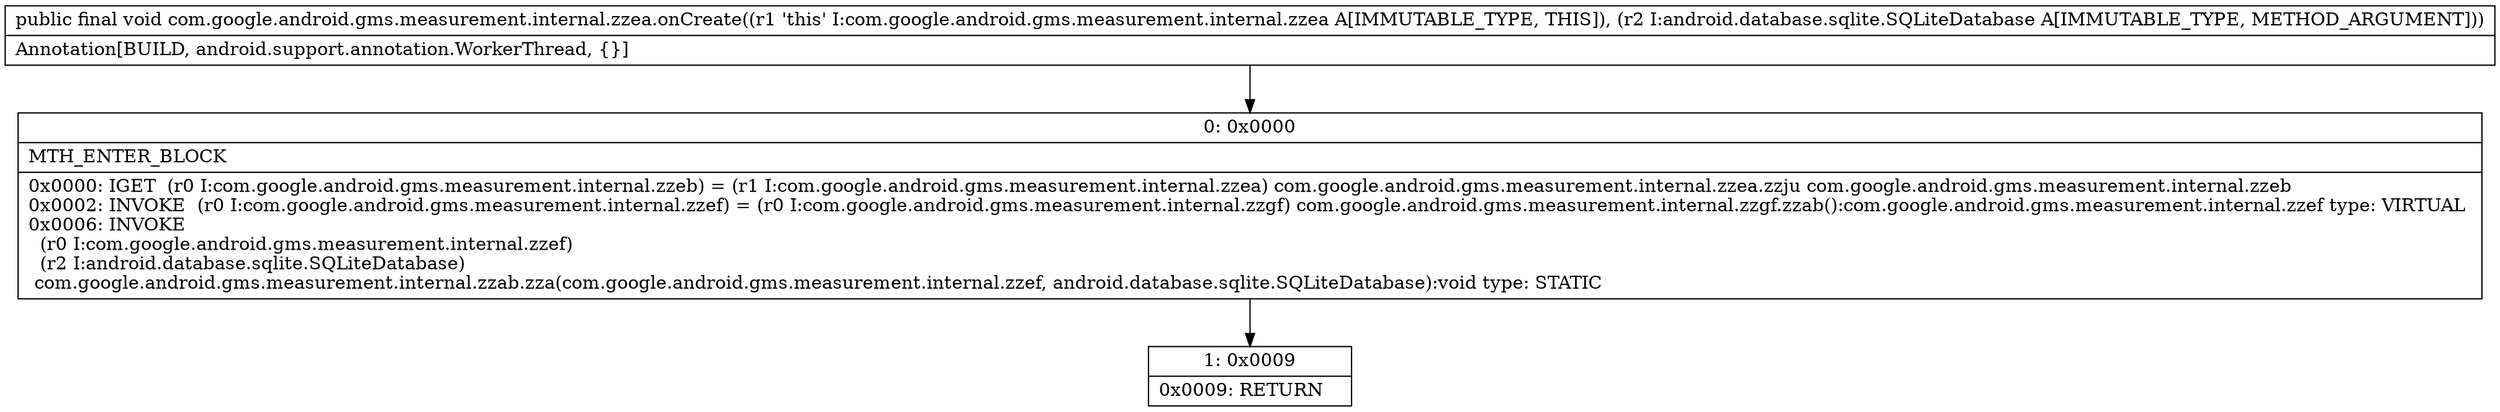 digraph "CFG forcom.google.android.gms.measurement.internal.zzea.onCreate(Landroid\/database\/sqlite\/SQLiteDatabase;)V" {
Node_0 [shape=record,label="{0\:\ 0x0000|MTH_ENTER_BLOCK\l|0x0000: IGET  (r0 I:com.google.android.gms.measurement.internal.zzeb) = (r1 I:com.google.android.gms.measurement.internal.zzea) com.google.android.gms.measurement.internal.zzea.zzju com.google.android.gms.measurement.internal.zzeb \l0x0002: INVOKE  (r0 I:com.google.android.gms.measurement.internal.zzef) = (r0 I:com.google.android.gms.measurement.internal.zzgf) com.google.android.gms.measurement.internal.zzgf.zzab():com.google.android.gms.measurement.internal.zzef type: VIRTUAL \l0x0006: INVOKE  \l  (r0 I:com.google.android.gms.measurement.internal.zzef)\l  (r2 I:android.database.sqlite.SQLiteDatabase)\l com.google.android.gms.measurement.internal.zzab.zza(com.google.android.gms.measurement.internal.zzef, android.database.sqlite.SQLiteDatabase):void type: STATIC \l}"];
Node_1 [shape=record,label="{1\:\ 0x0009|0x0009: RETURN   \l}"];
MethodNode[shape=record,label="{public final void com.google.android.gms.measurement.internal.zzea.onCreate((r1 'this' I:com.google.android.gms.measurement.internal.zzea A[IMMUTABLE_TYPE, THIS]), (r2 I:android.database.sqlite.SQLiteDatabase A[IMMUTABLE_TYPE, METHOD_ARGUMENT]))  | Annotation[BUILD, android.support.annotation.WorkerThread, \{\}]\l}"];
MethodNode -> Node_0;
Node_0 -> Node_1;
}

